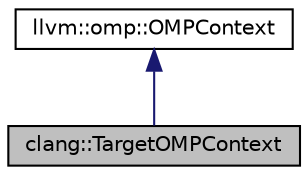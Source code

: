 digraph "clang::TargetOMPContext"
{
 // LATEX_PDF_SIZE
  bgcolor="transparent";
  edge [fontname="Helvetica",fontsize="10",labelfontname="Helvetica",labelfontsize="10"];
  node [fontname="Helvetica",fontsize="10",shape=record];
  Node1 [label="clang::TargetOMPContext",height=0.2,width=0.4,color="black", fillcolor="grey75", style="filled", fontcolor="black",tooltip="Clang specific specialization of the OMPContext to lookup target features."];
  Node2 -> Node1 [dir="back",color="midnightblue",fontsize="10",style="solid",fontname="Helvetica"];
  Node2 [label="llvm::omp::OMPContext",height=0.2,width=0.4,color="black",URL="$classllvm_1_1omp_1_1OMPContext.html",tooltip=" "];
}
